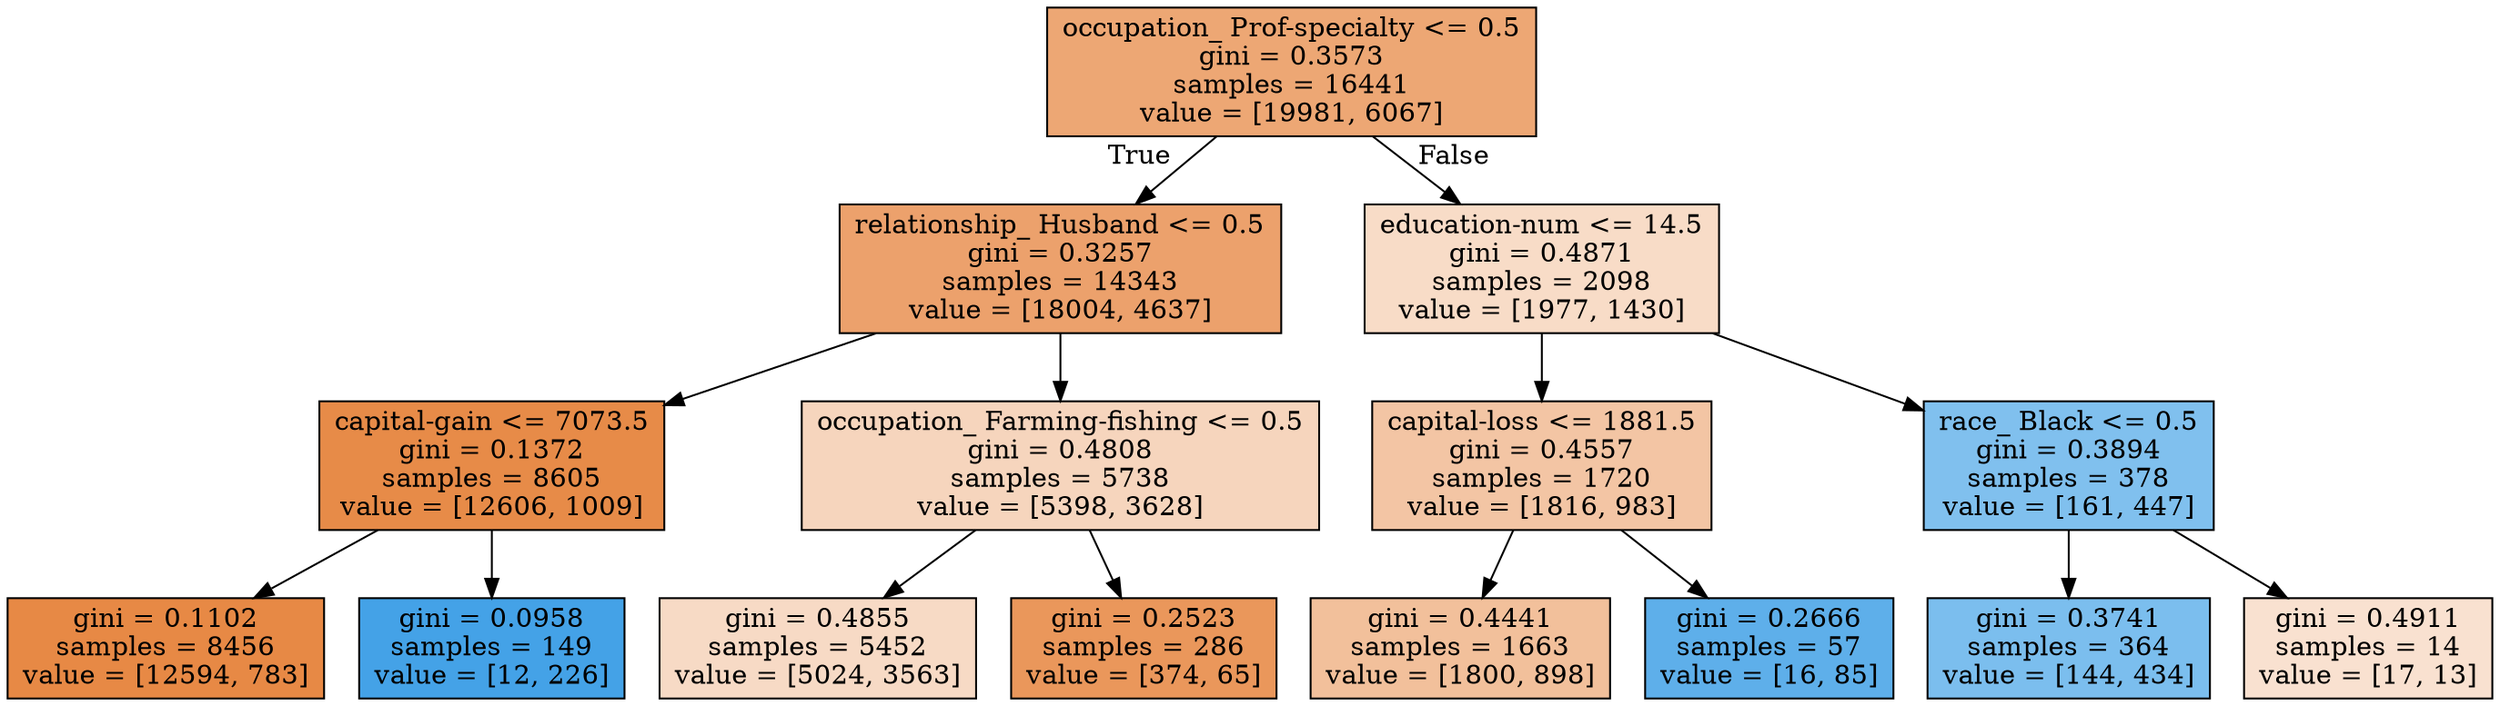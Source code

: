 digraph Tree {
node [shape=box, style="filled", color="black"] ;
0 [label="occupation_ Prof-specialty <= 0.5\ngini = 0.3573\nsamples = 16441\nvalue = [19981, 6067]", fillcolor="#e58139b2"] ;
1 [label="relationship_ Husband <= 0.5\ngini = 0.3257\nsamples = 14343\nvalue = [18004, 4637]", fillcolor="#e58139bd"] ;
0 -> 1 [labeldistance=2.5, labelangle=45, headlabel="True"] ;
2 [label="capital-gain <= 7073.5\ngini = 0.1372\nsamples = 8605\nvalue = [12606, 1009]", fillcolor="#e58139eb"] ;
1 -> 2 ;
3 [label="gini = 0.1102\nsamples = 8456\nvalue = [12594, 783]", fillcolor="#e58139ef"] ;
2 -> 3 ;
4 [label="gini = 0.0958\nsamples = 149\nvalue = [12, 226]", fillcolor="#399de5f1"] ;
2 -> 4 ;
5 [label="occupation_ Farming-fishing <= 0.5\ngini = 0.4808\nsamples = 5738\nvalue = [5398, 3628]", fillcolor="#e5813954"] ;
1 -> 5 ;
6 [label="gini = 0.4855\nsamples = 5452\nvalue = [5024, 3563]", fillcolor="#e581394a"] ;
5 -> 6 ;
7 [label="gini = 0.2523\nsamples = 286\nvalue = [374, 65]", fillcolor="#e58139d3"] ;
5 -> 7 ;
8 [label="education-num <= 14.5\ngini = 0.4871\nsamples = 2098\nvalue = [1977, 1430]", fillcolor="#e5813947"] ;
0 -> 8 [labeldistance=2.5, labelangle=-45, headlabel="False"] ;
9 [label="capital-loss <= 1881.5\ngini = 0.4557\nsamples = 1720\nvalue = [1816, 983]", fillcolor="#e5813975"] ;
8 -> 9 ;
10 [label="gini = 0.4441\nsamples = 1663\nvalue = [1800, 898]", fillcolor="#e5813980"] ;
9 -> 10 ;
11 [label="gini = 0.2666\nsamples = 57\nvalue = [16, 85]", fillcolor="#399de5cf"] ;
9 -> 11 ;
12 [label="race_ Black <= 0.5\ngini = 0.3894\nsamples = 378\nvalue = [161, 447]", fillcolor="#399de5a3"] ;
8 -> 12 ;
13 [label="gini = 0.3741\nsamples = 364\nvalue = [144, 434]", fillcolor="#399de5aa"] ;
12 -> 13 ;
14 [label="gini = 0.4911\nsamples = 14\nvalue = [17, 13]", fillcolor="#e581393c"] ;
12 -> 14 ;
}